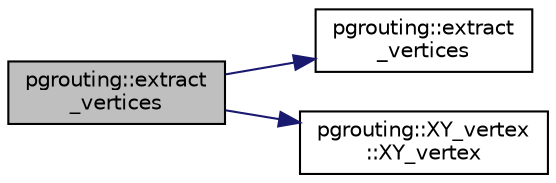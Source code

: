 digraph "pgrouting::extract_vertices"
{
  edge [fontname="Helvetica",fontsize="10",labelfontname="Helvetica",labelfontsize="10"];
  node [fontname="Helvetica",fontsize="10",shape=record];
  rankdir="LR";
  Node31 [label="pgrouting::extract\l_vertices",height=0.2,width=0.4,color="black", fillcolor="grey75", style="filled", fontcolor="black"];
  Node31 -> Node32 [color="midnightblue",fontsize="10",style="solid",fontname="Helvetica"];
  Node32 [label="pgrouting::extract\l_vertices",height=0.2,width=0.4,color="black", fillcolor="white", style="filled",URL="$namespacepgrouting.html#a7f6c592f35e628f82429127580ed29fb"];
  Node31 -> Node33 [color="midnightblue",fontsize="10",style="solid",fontname="Helvetica"];
  Node33 [label="pgrouting::XY_vertex\l::XY_vertex",height=0.2,width=0.4,color="black", fillcolor="white", style="filled",URL="$classpgrouting_1_1XY__vertex.html#ad64396c8853e83892c605ed75a2e068a"];
}
